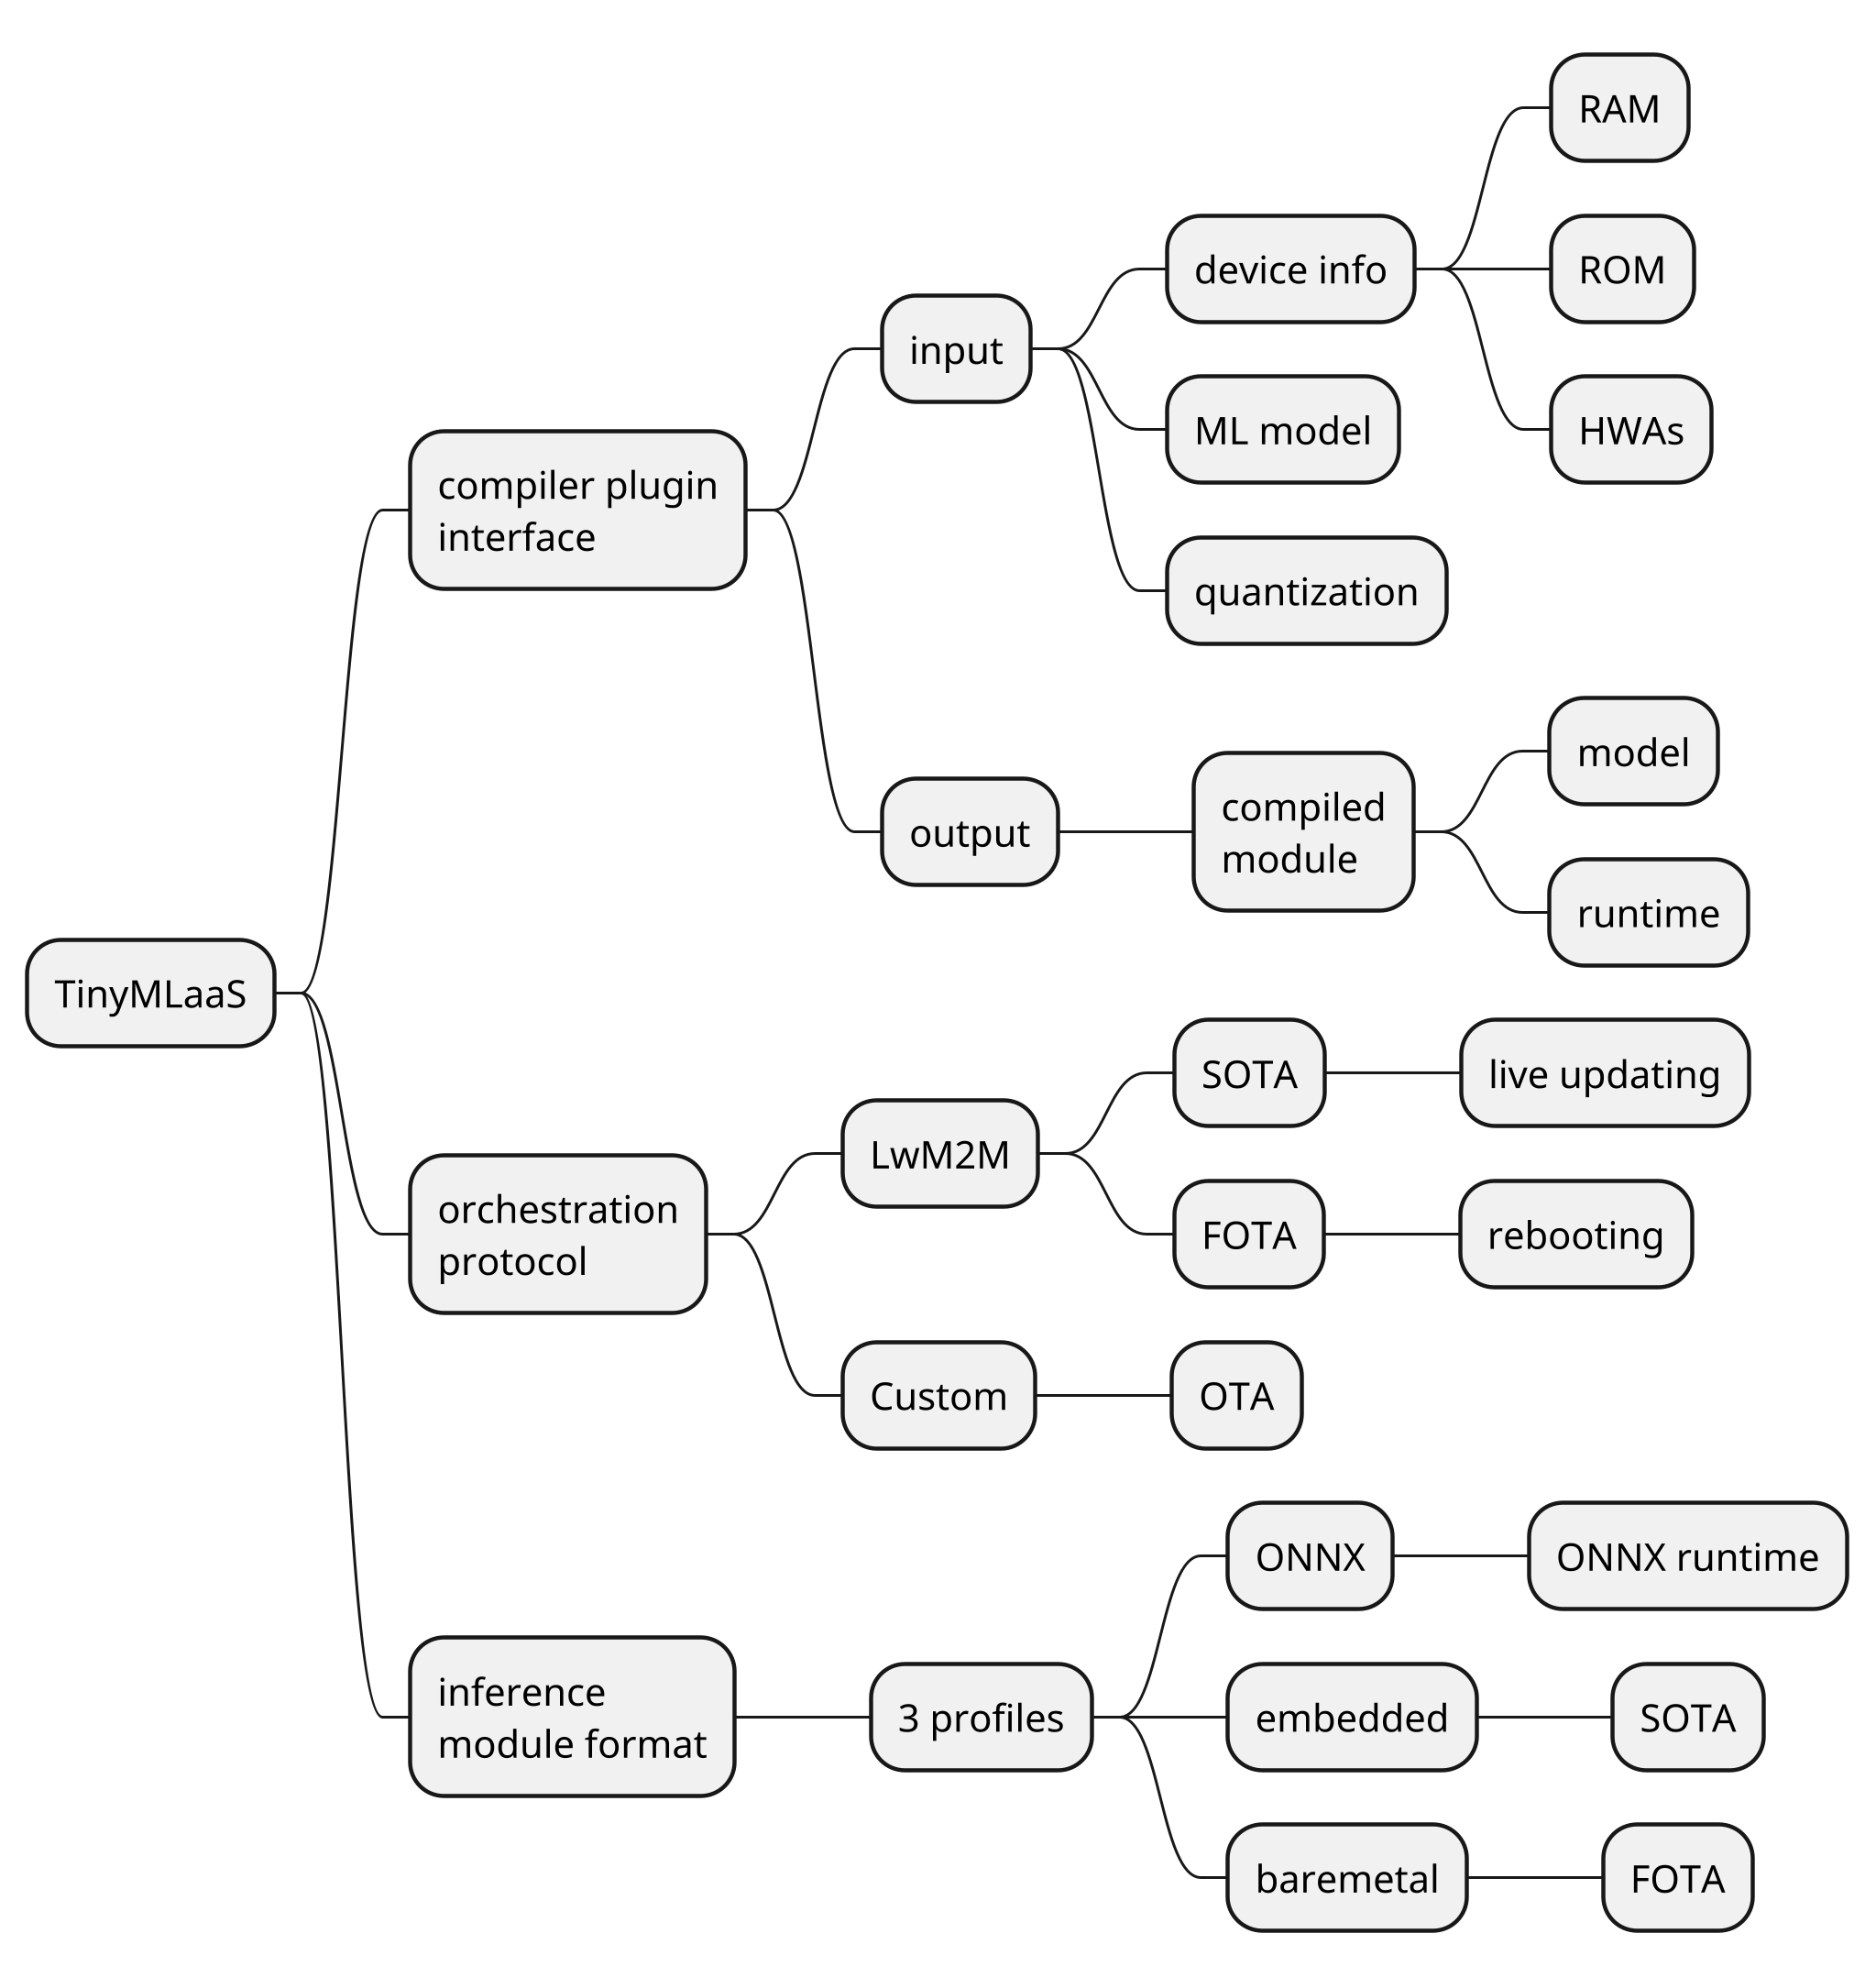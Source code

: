 @startmindmap
skinparam TitleFontSize 32
scale 2048 width
'title Standardizing 3 interfaces for ecosystem
* TinyMLaaS
** compiler plugin\ninterface
*** input
**** device info
***** RAM
***** ROM
***** HWAs
**** ML model
**** quantization
*** output
**** compiled\nmodule
***** model
***** runtime
** orchestration\nprotocol
*** LwM2M
**** SOTA
***** live updating
**** FOTA
***** rebooting
*** Custom
**** OTA
** inference\nmodule format
*** 3 profiles
**** ONNX
***** ONNX runtime
**** embedded
***** SOTA
**** baremetal
***** FOTA
@endmindmap

@startmindmap
scale 1.8
title Standardizing 3 interfaces for ecosystem
* TinyMLaaS
** compiler plugin **interface**
** orchestration **protocol**
** inference module **format**
@endmindmap



@startmindmap
scale 1.8
* compiler plugin\n**interface**
** input
*** device info
**** RAM
**** ROM
**** HWAs
*** ML model
*** quantization
** output
*** compiled\nmodule
**** model
**** runtime
@endmindmap
@startmindmap
scale 1.8
* orchestration\n**protocol**
** LwM2M
*** SOTA
**** live updating
*** FOTA
**** rebooting
** Custom
*** OTA
@endmindmap
@startmindmap
scale 1.8
* inference\n**module format**
** 3 profiles
*** ONNX
**** ONNX runtime
*** embedded
**** SOTA
*** baremetal
**** FOTA
@endmindmap
